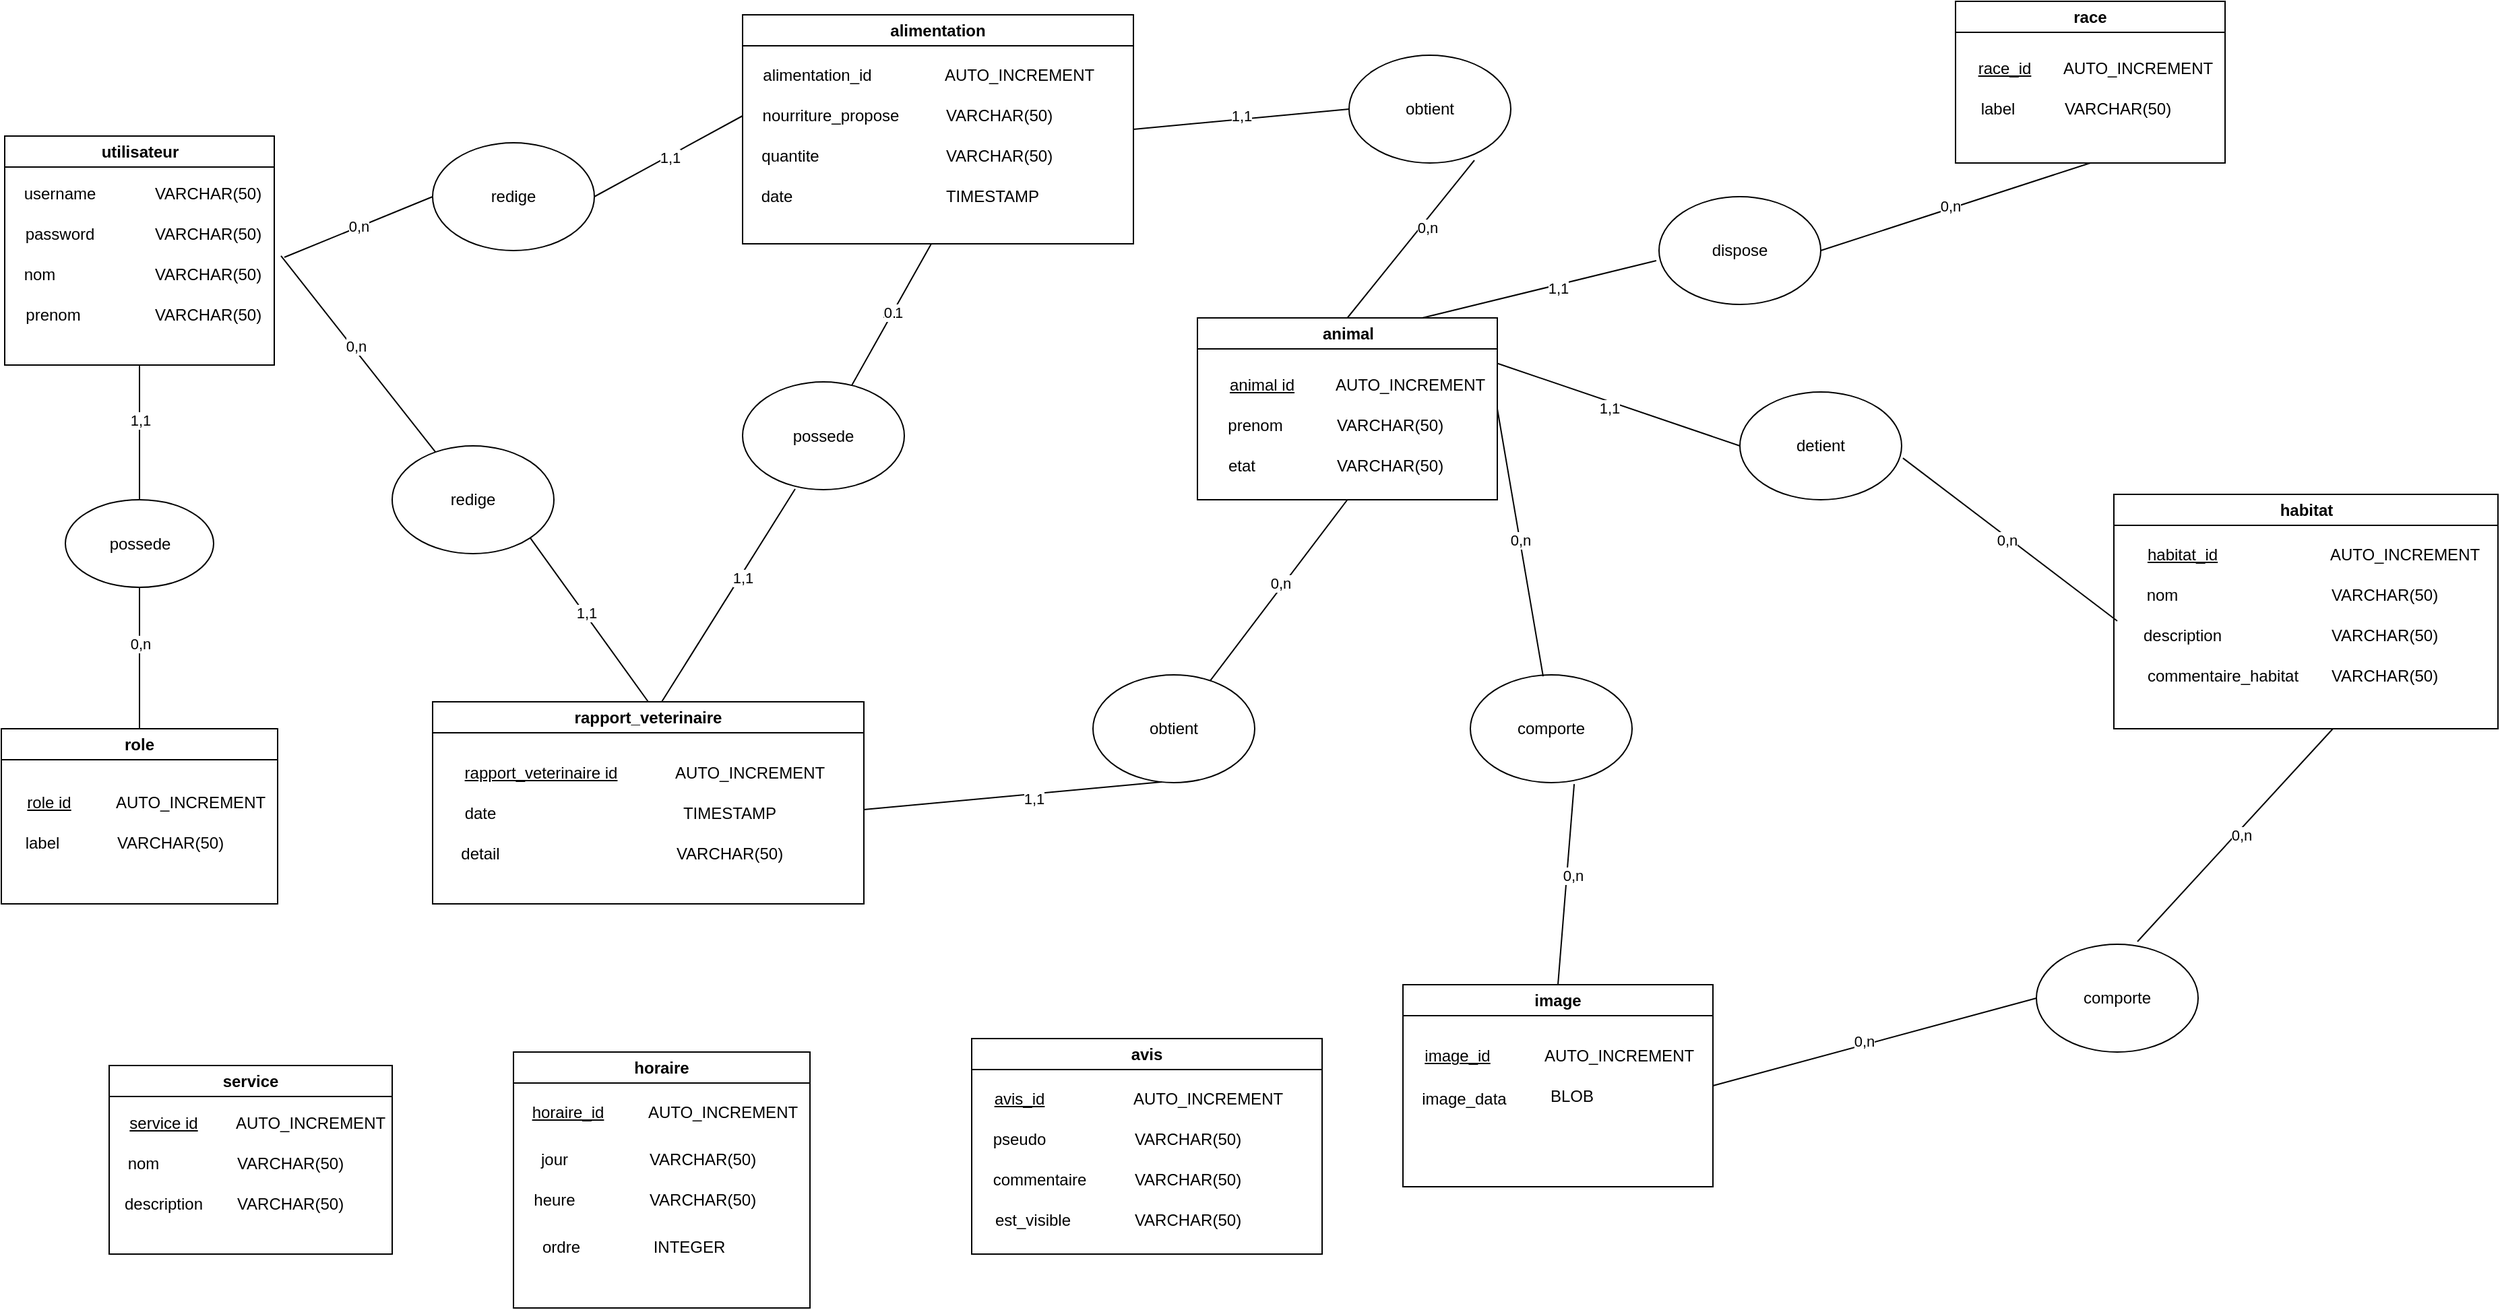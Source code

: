 <mxfile version="24.6.3" type="github">
  <diagram id="C5RBs43oDa-KdzZeNtuy" name="Page-1">
    <mxGraphModel dx="2074" dy="1142" grid="1" gridSize="10" guides="1" tooltips="1" connect="1" arrows="1" fold="1" page="1" pageScale="1" pageWidth="4681" pageHeight="3300" math="0" shadow="0">
      <root>
        <mxCell id="WIyWlLk6GJQsqaUBKTNV-0" />
        <mxCell id="WIyWlLk6GJQsqaUBKTNV-1" parent="WIyWlLk6GJQsqaUBKTNV-0" />
        <mxCell id="Gx_32QAgRP-pfGzvtidm-7" value="utilisateur" style="swimlane;whiteSpace=wrap;html=1;" parent="WIyWlLk6GJQsqaUBKTNV-1" vertex="1">
          <mxGeometry x="82.5" y="120" width="200" height="170" as="geometry" />
        </mxCell>
        <mxCell id="Gx_32QAgRP-pfGzvtidm-8" value="username" style="text;html=1;align=center;verticalAlign=middle;resizable=0;points=[];autosize=1;strokeColor=none;fillColor=none;" parent="Gx_32QAgRP-pfGzvtidm-7" vertex="1">
          <mxGeometry y="28" width="80" height="30" as="geometry" />
        </mxCell>
        <mxCell id="Gx_32QAgRP-pfGzvtidm-11" value="VARCHAR(50)" style="text;html=1;align=center;verticalAlign=middle;resizable=0;points=[];autosize=1;strokeColor=none;fillColor=none;" parent="Gx_32QAgRP-pfGzvtidm-7" vertex="1">
          <mxGeometry x="100" y="58" width="100" height="30" as="geometry" />
        </mxCell>
        <mxCell id="Gx_32QAgRP-pfGzvtidm-14" value="VARCHAR(50)" style="text;html=1;align=center;verticalAlign=middle;resizable=0;points=[];autosize=1;strokeColor=none;fillColor=none;" parent="Gx_32QAgRP-pfGzvtidm-7" vertex="1">
          <mxGeometry x="100" y="88" width="100" height="30" as="geometry" />
        </mxCell>
        <mxCell id="Gx_32QAgRP-pfGzvtidm-15" value="VARCHAR(50)" style="text;html=1;align=center;verticalAlign=middle;resizable=0;points=[];autosize=1;strokeColor=none;fillColor=none;" parent="Gx_32QAgRP-pfGzvtidm-7" vertex="1">
          <mxGeometry x="100" y="118" width="100" height="30" as="geometry" />
        </mxCell>
        <mxCell id="Gx_32QAgRP-pfGzvtidm-9" value="VARCHAR(50)" style="text;html=1;align=center;verticalAlign=middle;resizable=0;points=[];autosize=1;strokeColor=none;fillColor=none;" parent="Gx_32QAgRP-pfGzvtidm-7" vertex="1">
          <mxGeometry x="100" y="28" width="100" height="30" as="geometry" />
        </mxCell>
        <mxCell id="Gx_32QAgRP-pfGzvtidm-13" value="prenom" style="text;html=1;align=center;verticalAlign=middle;resizable=0;points=[];autosize=1;strokeColor=none;fillColor=none;" parent="Gx_32QAgRP-pfGzvtidm-7" vertex="1">
          <mxGeometry y="118" width="70" height="30" as="geometry" />
        </mxCell>
        <mxCell id="Gx_32QAgRP-pfGzvtidm-12" value="nom" style="text;html=1;align=center;verticalAlign=middle;resizable=0;points=[];autosize=1;strokeColor=none;fillColor=none;" parent="Gx_32QAgRP-pfGzvtidm-7" vertex="1">
          <mxGeometry y="88" width="50" height="30" as="geometry" />
        </mxCell>
        <mxCell id="Gx_32QAgRP-pfGzvtidm-10" value="&lt;div&gt;password&lt;/div&gt;" style="text;html=1;align=center;verticalAlign=middle;resizable=0;points=[];autosize=1;strokeColor=none;fillColor=none;" parent="Gx_32QAgRP-pfGzvtidm-7" vertex="1">
          <mxGeometry y="58" width="80" height="30" as="geometry" />
        </mxCell>
        <mxCell id="Gx_32QAgRP-pfGzvtidm-16" value="service" style="swimlane;whiteSpace=wrap;html=1;startSize=23;" parent="WIyWlLk6GJQsqaUBKTNV-1" vertex="1">
          <mxGeometry x="160" y="810" width="210" height="140" as="geometry" />
        </mxCell>
        <mxCell id="Gx_32QAgRP-pfGzvtidm-24" value="&lt;u&gt;service id&lt;/u&gt;" style="text;html=1;align=center;verticalAlign=middle;resizable=0;points=[];autosize=1;strokeColor=none;fillColor=none;" parent="Gx_32QAgRP-pfGzvtidm-16" vertex="1">
          <mxGeometry y="28" width="80" height="30" as="geometry" />
        </mxCell>
        <mxCell id="Gx_32QAgRP-pfGzvtidm-29" value="VARCHAR(50)" style="text;html=1;align=center;verticalAlign=middle;resizable=0;points=[];autosize=1;strokeColor=none;fillColor=none;" parent="Gx_32QAgRP-pfGzvtidm-16" vertex="1">
          <mxGeometry x="84" y="58" width="100" height="30" as="geometry" />
        </mxCell>
        <mxCell id="Gx_32QAgRP-pfGzvtidm-30" value="VARCHAR(50)" style="text;html=1;align=center;verticalAlign=middle;resizable=0;points=[];autosize=1;strokeColor=none;fillColor=none;" parent="Gx_32QAgRP-pfGzvtidm-16" vertex="1">
          <mxGeometry x="84" y="88" width="100" height="30" as="geometry" />
        </mxCell>
        <mxCell id="Gx_32QAgRP-pfGzvtidm-28" value="description" style="text;html=1;align=center;verticalAlign=middle;resizable=0;points=[];autosize=1;strokeColor=none;fillColor=none;" parent="Gx_32QAgRP-pfGzvtidm-16" vertex="1">
          <mxGeometry y="88" width="80" height="30" as="geometry" />
        </mxCell>
        <mxCell id="Gx_32QAgRP-pfGzvtidm-27" value="nom" style="text;html=1;align=center;verticalAlign=middle;resizable=0;points=[];autosize=1;strokeColor=none;fillColor=none;" parent="Gx_32QAgRP-pfGzvtidm-16" vertex="1">
          <mxGeometry y="58" width="50" height="30" as="geometry" />
        </mxCell>
        <mxCell id="Gx_32QAgRP-pfGzvtidm-25" value="AUTO_INCREMENT" style="text;html=1;align=center;verticalAlign=middle;resizable=0;points=[];autosize=1;strokeColor=none;fillColor=none;" parent="Gx_32QAgRP-pfGzvtidm-16" vertex="1">
          <mxGeometry x="84" y="28" width="130" height="30" as="geometry" />
        </mxCell>
        <mxCell id="Gx_32QAgRP-pfGzvtidm-17" value="role" style="swimlane;whiteSpace=wrap;html=1;" parent="WIyWlLk6GJQsqaUBKTNV-1" vertex="1">
          <mxGeometry x="80" y="560" width="205" height="130" as="geometry" />
        </mxCell>
        <mxCell id="Gx_32QAgRP-pfGzvtidm-19" value="&lt;u&gt;role id&lt;/u&gt;" style="text;html=1;align=center;verticalAlign=middle;resizable=0;points=[];autosize=1;strokeColor=none;fillColor=none;" parent="Gx_32QAgRP-pfGzvtidm-17" vertex="1">
          <mxGeometry x="5" y="40" width="60" height="30" as="geometry" />
        </mxCell>
        <mxCell id="Gx_32QAgRP-pfGzvtidm-20" value="AUTO_INCREMENT" style="text;html=1;align=center;verticalAlign=middle;resizable=0;points=[];autosize=1;strokeColor=none;fillColor=none;" parent="Gx_32QAgRP-pfGzvtidm-17" vertex="1">
          <mxGeometry x="75" y="40" width="130" height="30" as="geometry" />
        </mxCell>
        <mxCell id="Gx_32QAgRP-pfGzvtidm-21" value="label" style="text;html=1;align=center;verticalAlign=middle;resizable=0;points=[];autosize=1;strokeColor=none;fillColor=none;" parent="Gx_32QAgRP-pfGzvtidm-17" vertex="1">
          <mxGeometry x="5" y="70" width="50" height="30" as="geometry" />
        </mxCell>
        <mxCell id="Gx_32QAgRP-pfGzvtidm-23" value="VARCHAR(50)" style="text;html=1;align=center;verticalAlign=middle;resizable=0;points=[];autosize=1;strokeColor=none;fillColor=none;" parent="Gx_32QAgRP-pfGzvtidm-17" vertex="1">
          <mxGeometry x="75" y="70" width="100" height="30" as="geometry" />
        </mxCell>
        <mxCell id="Gx_32QAgRP-pfGzvtidm-18" value="rapport_veterinaire" style="swimlane;whiteSpace=wrap;html=1;" parent="WIyWlLk6GJQsqaUBKTNV-1" vertex="1">
          <mxGeometry x="400" y="540" width="320" height="150" as="geometry" />
        </mxCell>
        <mxCell id="Gx_32QAgRP-pfGzvtidm-32" value="date" style="text;html=1;align=center;verticalAlign=middle;resizable=0;points=[];autosize=1;strokeColor=none;fillColor=none;" parent="Gx_32QAgRP-pfGzvtidm-18" vertex="1">
          <mxGeometry x="10" y="68" width="50" height="30" as="geometry" />
        </mxCell>
        <mxCell id="Gx_32QAgRP-pfGzvtidm-31" value="&lt;u&gt;rapport_veterinaire id&lt;/u&gt;" style="text;html=1;align=center;verticalAlign=middle;resizable=0;points=[];autosize=1;strokeColor=none;fillColor=none;" parent="Gx_32QAgRP-pfGzvtidm-18" vertex="1">
          <mxGeometry x="10" y="38" width="140" height="30" as="geometry" />
        </mxCell>
        <mxCell id="Gx_32QAgRP-pfGzvtidm-34" value="AUTO_INCREMENT" style="text;html=1;align=center;verticalAlign=middle;resizable=0;points=[];autosize=1;strokeColor=none;fillColor=none;" parent="Gx_32QAgRP-pfGzvtidm-18" vertex="1">
          <mxGeometry x="170" y="38" width="130" height="30" as="geometry" />
        </mxCell>
        <mxCell id="Gx_32QAgRP-pfGzvtidm-35" value="TIMESTAMP" style="text;html=1;align=center;verticalAlign=middle;resizable=0;points=[];autosize=1;strokeColor=none;fillColor=none;" parent="Gx_32QAgRP-pfGzvtidm-18" vertex="1">
          <mxGeometry x="175" y="68" width="90" height="30" as="geometry" />
        </mxCell>
        <mxCell id="Gx_32QAgRP-pfGzvtidm-36" value="detail" style="text;html=1;align=center;verticalAlign=middle;resizable=0;points=[];autosize=1;strokeColor=none;fillColor=none;" parent="Gx_32QAgRP-pfGzvtidm-18" vertex="1">
          <mxGeometry x="10" y="98" width="50" height="30" as="geometry" />
        </mxCell>
        <mxCell id="Gx_32QAgRP-pfGzvtidm-37" value="VARCHAR(50)" style="text;html=1;align=center;verticalAlign=middle;resizable=0;points=[];autosize=1;strokeColor=none;fillColor=none;" parent="Gx_32QAgRP-pfGzvtidm-18" vertex="1">
          <mxGeometry x="170" y="98" width="100" height="30" as="geometry" />
        </mxCell>
        <mxCell id="Gx_32QAgRP-pfGzvtidm-38" value="animal" style="swimlane;whiteSpace=wrap;html=1;startSize=23;" parent="WIyWlLk6GJQsqaUBKTNV-1" vertex="1">
          <mxGeometry x="967.5" y="255" width="222.5" height="135" as="geometry" />
        </mxCell>
        <mxCell id="Gx_32QAgRP-pfGzvtidm-41" value="&lt;u&gt;animal id&lt;/u&gt;" style="text;html=1;align=center;verticalAlign=middle;resizable=0;points=[];autosize=1;strokeColor=none;fillColor=none;" parent="Gx_32QAgRP-pfGzvtidm-38" vertex="1">
          <mxGeometry x="12.5" y="35" width="70" height="30" as="geometry" />
        </mxCell>
        <mxCell id="Gx_32QAgRP-pfGzvtidm-42" value="AUTO_INCREMENT" style="text;html=1;align=center;verticalAlign=middle;resizable=0;points=[];autosize=1;strokeColor=none;fillColor=none;" parent="Gx_32QAgRP-pfGzvtidm-38" vertex="1">
          <mxGeometry x="92.5" y="35" width="130" height="30" as="geometry" />
        </mxCell>
        <mxCell id="Gx_32QAgRP-pfGzvtidm-44" value="etat" style="text;html=1;align=center;verticalAlign=middle;resizable=0;points=[];autosize=1;strokeColor=none;fillColor=none;" parent="Gx_32QAgRP-pfGzvtidm-38" vertex="1">
          <mxGeometry x="12.5" y="95" width="40" height="30" as="geometry" />
        </mxCell>
        <mxCell id="Gx_32QAgRP-pfGzvtidm-45" value="VARCHAR(50)" style="text;html=1;align=center;verticalAlign=middle;resizable=0;points=[];autosize=1;strokeColor=none;fillColor=none;" parent="Gx_32QAgRP-pfGzvtidm-38" vertex="1">
          <mxGeometry x="92.5" y="65" width="100" height="30" as="geometry" />
        </mxCell>
        <mxCell id="Gx_32QAgRP-pfGzvtidm-46" value="VARCHAR(50)" style="text;html=1;align=center;verticalAlign=middle;resizable=0;points=[];autosize=1;strokeColor=none;fillColor=none;" parent="Gx_32QAgRP-pfGzvtidm-38" vertex="1">
          <mxGeometry x="92.5" y="95" width="100" height="30" as="geometry" />
        </mxCell>
        <mxCell id="Gx_32QAgRP-pfGzvtidm-43" value="prenom" style="text;html=1;align=center;verticalAlign=middle;resizable=0;points=[];autosize=1;strokeColor=none;fillColor=none;" parent="Gx_32QAgRP-pfGzvtidm-38" vertex="1">
          <mxGeometry x="7.5" y="65" width="70" height="30" as="geometry" />
        </mxCell>
        <mxCell id="Gx_32QAgRP-pfGzvtidm-39" value="race" style="swimlane;whiteSpace=wrap;html=1;" parent="WIyWlLk6GJQsqaUBKTNV-1" vertex="1">
          <mxGeometry x="1530" y="20" width="200" height="120" as="geometry" />
        </mxCell>
        <mxCell id="Gx_32QAgRP-pfGzvtidm-48" value="label" style="text;html=1;align=center;verticalAlign=middle;resizable=0;points=[];autosize=1;strokeColor=none;fillColor=none;" parent="Gx_32QAgRP-pfGzvtidm-39" vertex="1">
          <mxGeometry x="6" y="65" width="50" height="30" as="geometry" />
        </mxCell>
        <mxCell id="Gx_32QAgRP-pfGzvtidm-47" value="&lt;u&gt;race_id&lt;/u&gt;" style="text;html=1;align=center;verticalAlign=middle;resizable=0;points=[];autosize=1;strokeColor=none;fillColor=none;" parent="Gx_32QAgRP-pfGzvtidm-39" vertex="1">
          <mxGeometry x="6" y="35" width="60" height="30" as="geometry" />
        </mxCell>
        <mxCell id="Gx_32QAgRP-pfGzvtidm-51" value="AUTO_INCREMENT" style="text;html=1;align=center;verticalAlign=middle;resizable=0;points=[];autosize=1;strokeColor=none;fillColor=none;" parent="Gx_32QAgRP-pfGzvtidm-39" vertex="1">
          <mxGeometry x="70" y="35" width="130" height="30" as="geometry" />
        </mxCell>
        <mxCell id="Gx_32QAgRP-pfGzvtidm-52" value="VARCHAR(50)" style="text;html=1;align=center;verticalAlign=middle;resizable=0;points=[];autosize=1;strokeColor=none;fillColor=none;" parent="Gx_32QAgRP-pfGzvtidm-39" vertex="1">
          <mxGeometry x="70" y="65" width="100" height="30" as="geometry" />
        </mxCell>
        <mxCell id="Gx_32QAgRP-pfGzvtidm-63" value="image" style="swimlane;whiteSpace=wrap;html=1;" parent="WIyWlLk6GJQsqaUBKTNV-1" vertex="1">
          <mxGeometry x="1120" y="750" width="230" height="150" as="geometry">
            <mxRectangle x="890" y="430" width="140" height="30" as="alternateBounds" />
          </mxGeometry>
        </mxCell>
        <mxCell id="Gx_32QAgRP-pfGzvtidm-64" value="&lt;u&gt;image_id&lt;/u&gt;" style="text;html=1;align=center;verticalAlign=middle;resizable=0;points=[];autosize=1;strokeColor=none;fillColor=none;" parent="Gx_32QAgRP-pfGzvtidm-63" vertex="1">
          <mxGeometry y="38" width="80" height="30" as="geometry" />
        </mxCell>
        <mxCell id="Gx_32QAgRP-pfGzvtidm-66" value="BLOB" style="text;html=1;align=center;verticalAlign=middle;resizable=0;points=[];autosize=1;strokeColor=none;fillColor=none;" parent="Gx_32QAgRP-pfGzvtidm-63" vertex="1">
          <mxGeometry x="95" y="68" width="60" height="30" as="geometry" />
        </mxCell>
        <mxCell id="Gx_32QAgRP-pfGzvtidm-67" value="AUTO_INCREMENT" style="text;html=1;align=center;verticalAlign=middle;resizable=0;points=[];autosize=1;strokeColor=none;fillColor=none;" parent="Gx_32QAgRP-pfGzvtidm-63" vertex="1">
          <mxGeometry x="95" y="38" width="130" height="30" as="geometry" />
        </mxCell>
        <mxCell id="Gx_32QAgRP-pfGzvtidm-65" value="image_data" style="text;html=1;align=center;verticalAlign=middle;resizable=0;points=[];autosize=1;strokeColor=none;fillColor=none;" parent="Gx_32QAgRP-pfGzvtidm-63" vertex="1">
          <mxGeometry y="70" width="90" height="30" as="geometry" />
        </mxCell>
        <mxCell id="Gx_32QAgRP-pfGzvtidm-40" value="habitat" style="swimlane;whiteSpace=wrap;html=1;" parent="WIyWlLk6GJQsqaUBKTNV-1" vertex="1">
          <mxGeometry x="1647.5" y="386" width="285" height="174" as="geometry" />
        </mxCell>
        <mxCell id="Gx_32QAgRP-pfGzvtidm-49" value="&lt;u&gt;habitat_id&lt;/u&gt;" style="text;html=1;align=center;verticalAlign=middle;resizable=0;points=[];autosize=1;strokeColor=none;fillColor=none;" parent="Gx_32QAgRP-pfGzvtidm-40" vertex="1">
          <mxGeometry x="10" y="30" width="80" height="30" as="geometry" />
        </mxCell>
        <mxCell id="Gx_32QAgRP-pfGzvtidm-53" value="AUTO_INCREMENT" style="text;html=1;align=center;verticalAlign=middle;resizable=0;points=[];autosize=1;strokeColor=none;fillColor=none;" parent="Gx_32QAgRP-pfGzvtidm-40" vertex="1">
          <mxGeometry x="150" y="30" width="130" height="30" as="geometry" />
        </mxCell>
        <mxCell id="Gx_32QAgRP-pfGzvtidm-54" value="nom" style="text;html=1;align=center;verticalAlign=middle;resizable=0;points=[];autosize=1;strokeColor=none;fillColor=none;" parent="Gx_32QAgRP-pfGzvtidm-40" vertex="1">
          <mxGeometry x="10" y="60" width="50" height="30" as="geometry" />
        </mxCell>
        <mxCell id="Gx_32QAgRP-pfGzvtidm-55" value="description" style="text;html=1;align=center;verticalAlign=middle;resizable=0;points=[];autosize=1;strokeColor=none;fillColor=none;" parent="Gx_32QAgRP-pfGzvtidm-40" vertex="1">
          <mxGeometry x="10" y="90" width="80" height="30" as="geometry" />
        </mxCell>
        <mxCell id="Gx_32QAgRP-pfGzvtidm-56" value="commentaire_habitat" style="text;html=1;align=center;verticalAlign=middle;resizable=0;points=[];autosize=1;strokeColor=none;fillColor=none;" parent="Gx_32QAgRP-pfGzvtidm-40" vertex="1">
          <mxGeometry x="10" y="120" width="140" height="30" as="geometry" />
        </mxCell>
        <mxCell id="Gx_32QAgRP-pfGzvtidm-61" value="VARCHAR(50)" style="text;html=1;align=center;verticalAlign=middle;resizable=0;points=[];autosize=1;strokeColor=none;fillColor=none;" parent="Gx_32QAgRP-pfGzvtidm-40" vertex="1">
          <mxGeometry x="150" y="120" width="100" height="30" as="geometry" />
        </mxCell>
        <mxCell id="Gx_32QAgRP-pfGzvtidm-60" value="VARCHAR(50)" style="text;html=1;align=center;verticalAlign=middle;resizable=0;points=[];autosize=1;strokeColor=none;fillColor=none;" parent="Gx_32QAgRP-pfGzvtidm-40" vertex="1">
          <mxGeometry x="150" y="90" width="100" height="30" as="geometry" />
        </mxCell>
        <mxCell id="Gx_32QAgRP-pfGzvtidm-62" value="VARCHAR(50)" style="text;html=1;align=center;verticalAlign=middle;resizable=0;points=[];autosize=1;strokeColor=none;fillColor=none;" parent="Gx_32QAgRP-pfGzvtidm-40" vertex="1">
          <mxGeometry x="150" y="60" width="100" height="30" as="geometry" />
        </mxCell>
        <mxCell id="Gx_32QAgRP-pfGzvtidm-68" value="avis" style="swimlane;whiteSpace=wrap;html=1;" parent="WIyWlLk6GJQsqaUBKTNV-1" vertex="1">
          <mxGeometry x="800" y="790" width="260" height="160" as="geometry" />
        </mxCell>
        <mxCell id="Gx_32QAgRP-pfGzvtidm-69" value="&lt;u&gt;avis_id&lt;/u&gt;" style="text;html=1;align=center;verticalAlign=middle;resizable=0;points=[];autosize=1;strokeColor=none;fillColor=none;" parent="Gx_32QAgRP-pfGzvtidm-68" vertex="1">
          <mxGeometry x="5" y="30" width="60" height="30" as="geometry" />
        </mxCell>
        <mxCell id="Gx_32QAgRP-pfGzvtidm-72" value="AUTO_INCREMENT" style="text;html=1;align=center;verticalAlign=middle;resizable=0;points=[];autosize=1;strokeColor=none;fillColor=none;" parent="Gx_32QAgRP-pfGzvtidm-68" vertex="1">
          <mxGeometry x="110" y="30" width="130" height="30" as="geometry" />
        </mxCell>
        <mxCell id="Gx_32QAgRP-pfGzvtidm-70" value="pseudo" style="text;html=1;align=center;verticalAlign=middle;resizable=0;points=[];autosize=1;strokeColor=none;fillColor=none;rotation=0;" parent="Gx_32QAgRP-pfGzvtidm-68" vertex="1">
          <mxGeometry y="60" width="70" height="30" as="geometry" />
        </mxCell>
        <mxCell id="Gx_32QAgRP-pfGzvtidm-71" value="commentaire" style="text;html=1;align=center;verticalAlign=middle;resizable=0;points=[];autosize=1;strokeColor=none;fillColor=none;" parent="Gx_32QAgRP-pfGzvtidm-68" vertex="1">
          <mxGeometry y="90" width="100" height="30" as="geometry" />
        </mxCell>
        <mxCell id="Gx_32QAgRP-pfGzvtidm-73" value="est_visible" style="text;html=1;align=center;verticalAlign=middle;resizable=0;points=[];autosize=1;strokeColor=none;fillColor=none;" parent="Gx_32QAgRP-pfGzvtidm-68" vertex="1">
          <mxGeometry x="5" y="120" width="80" height="30" as="geometry" />
        </mxCell>
        <mxCell id="Gx_32QAgRP-pfGzvtidm-76" value="VARCHAR(50)" style="text;html=1;align=center;verticalAlign=middle;resizable=0;points=[];autosize=1;strokeColor=none;fillColor=none;" parent="Gx_32QAgRP-pfGzvtidm-68" vertex="1">
          <mxGeometry x="110" y="60" width="100" height="30" as="geometry" />
        </mxCell>
        <mxCell id="Gx_32QAgRP-pfGzvtidm-75" value="VARCHAR(50)" style="text;html=1;align=center;verticalAlign=middle;resizable=0;points=[];autosize=1;strokeColor=none;fillColor=none;" parent="Gx_32QAgRP-pfGzvtidm-68" vertex="1">
          <mxGeometry x="110" y="90" width="100" height="30" as="geometry" />
        </mxCell>
        <mxCell id="Gx_32QAgRP-pfGzvtidm-74" value="VARCHAR(50)" style="text;html=1;align=center;verticalAlign=middle;resizable=0;points=[];autosize=1;strokeColor=none;fillColor=none;" parent="Gx_32QAgRP-pfGzvtidm-68" vertex="1">
          <mxGeometry x="110" y="120" width="100" height="30" as="geometry" />
        </mxCell>
        <mxCell id="Gx_32QAgRP-pfGzvtidm-79" value="alimentation" style="swimlane;whiteSpace=wrap;html=1;" parent="WIyWlLk6GJQsqaUBKTNV-1" vertex="1">
          <mxGeometry x="630" y="30" width="290" height="170" as="geometry" />
        </mxCell>
        <mxCell id="Gx_32QAgRP-pfGzvtidm-80" value="alimentation_id" style="text;html=1;align=center;verticalAlign=middle;resizable=0;points=[];autosize=1;strokeColor=none;fillColor=none;" parent="Gx_32QAgRP-pfGzvtidm-79" vertex="1">
          <mxGeometry y="30" width="110" height="30" as="geometry" />
        </mxCell>
        <mxCell id="Gx_32QAgRP-pfGzvtidm-81" value="AUTO_INCREMENT" style="text;html=1;align=center;verticalAlign=middle;resizable=0;points=[];autosize=1;strokeColor=none;fillColor=none;" parent="Gx_32QAgRP-pfGzvtidm-79" vertex="1">
          <mxGeometry x="140" y="30" width="130" height="30" as="geometry" />
        </mxCell>
        <mxCell id="Gx_32QAgRP-pfGzvtidm-82" value="nourriture_propose" style="text;html=1;align=center;verticalAlign=middle;resizable=0;points=[];autosize=1;strokeColor=none;fillColor=none;" parent="Gx_32QAgRP-pfGzvtidm-79" vertex="1">
          <mxGeometry y="60" width="130" height="30" as="geometry" />
        </mxCell>
        <mxCell id="Gx_32QAgRP-pfGzvtidm-83" value="VARCHAR(50)" style="text;html=1;align=center;verticalAlign=middle;resizable=0;points=[];autosize=1;strokeColor=none;fillColor=none;" parent="Gx_32QAgRP-pfGzvtidm-79" vertex="1">
          <mxGeometry x="140" y="60" width="100" height="30" as="geometry" />
        </mxCell>
        <mxCell id="Gx_32QAgRP-pfGzvtidm-84" value="quantite" style="text;html=1;align=center;verticalAlign=middle;resizable=0;points=[];autosize=1;strokeColor=none;fillColor=none;" parent="Gx_32QAgRP-pfGzvtidm-79" vertex="1">
          <mxGeometry y="90" width="70" height="30" as="geometry" />
        </mxCell>
        <mxCell id="Gx_32QAgRP-pfGzvtidm-85" value="VARCHAR(50)" style="text;html=1;align=center;verticalAlign=middle;resizable=0;points=[];autosize=1;strokeColor=none;fillColor=none;" parent="Gx_32QAgRP-pfGzvtidm-79" vertex="1">
          <mxGeometry x="140" y="90" width="100" height="30" as="geometry" />
        </mxCell>
        <mxCell id="Gx_32QAgRP-pfGzvtidm-86" value="date" style="text;html=1;align=center;verticalAlign=middle;resizable=0;points=[];autosize=1;strokeColor=none;fillColor=none;" parent="Gx_32QAgRP-pfGzvtidm-79" vertex="1">
          <mxGeometry y="120" width="50" height="30" as="geometry" />
        </mxCell>
        <mxCell id="PY_8za8JuoIm6AC52b_F-0" value="TIMESTAMP" style="text;html=1;align=center;verticalAlign=middle;resizable=0;points=[];autosize=1;strokeColor=none;fillColor=none;" parent="Gx_32QAgRP-pfGzvtidm-79" vertex="1">
          <mxGeometry x="140" y="120" width="90" height="30" as="geometry" />
        </mxCell>
        <mxCell id="Gx_32QAgRP-pfGzvtidm-94" value="possede" style="ellipse;whiteSpace=wrap;html=1;" parent="WIyWlLk6GJQsqaUBKTNV-1" vertex="1">
          <mxGeometry x="127.5" y="390" width="110" height="65" as="geometry" />
        </mxCell>
        <mxCell id="Gx_32QAgRP-pfGzvtidm-98" value="" style="endArrow=none;html=1;rounded=0;exitX=0.5;exitY=0;exitDx=0;exitDy=0;entryX=0.5;entryY=1;entryDx=0;entryDy=0;" parent="WIyWlLk6GJQsqaUBKTNV-1" source="Gx_32QAgRP-pfGzvtidm-17" target="Gx_32QAgRP-pfGzvtidm-94" edge="1">
          <mxGeometry width="50" height="50" relative="1" as="geometry">
            <mxPoint x="920" y="520" as="sourcePoint" />
            <mxPoint x="970" y="470" as="targetPoint" />
          </mxGeometry>
        </mxCell>
        <mxCell id="Gx_32QAgRP-pfGzvtidm-131" value="0,n" style="edgeLabel;html=1;align=center;verticalAlign=middle;resizable=0;points=[];" parent="Gx_32QAgRP-pfGzvtidm-98" vertex="1" connectable="0">
          <mxGeometry x="0.2" y="1" relative="1" as="geometry">
            <mxPoint x="1" as="offset" />
          </mxGeometry>
        </mxCell>
        <mxCell id="Gx_32QAgRP-pfGzvtidm-101" value="" style="endArrow=none;html=1;rounded=0;exitX=0.5;exitY=0;exitDx=0;exitDy=0;entryX=0.5;entryY=1;entryDx=0;entryDy=0;" parent="WIyWlLk6GJQsqaUBKTNV-1" source="Gx_32QAgRP-pfGzvtidm-94" target="Gx_32QAgRP-pfGzvtidm-7" edge="1">
          <mxGeometry width="50" height="50" relative="1" as="geometry">
            <mxPoint x="920" y="520" as="sourcePoint" />
            <mxPoint x="970" y="470" as="targetPoint" />
          </mxGeometry>
        </mxCell>
        <mxCell id="Gx_32QAgRP-pfGzvtidm-132" value="1,1" style="edgeLabel;html=1;align=center;verticalAlign=middle;resizable=0;points=[];" parent="Gx_32QAgRP-pfGzvtidm-101" vertex="1" connectable="0">
          <mxGeometry x="0.18" y="1" relative="1" as="geometry">
            <mxPoint x="1" as="offset" />
          </mxGeometry>
        </mxCell>
        <mxCell id="Gx_32QAgRP-pfGzvtidm-102" value="redige" style="ellipse;whiteSpace=wrap;html=1;" parent="WIyWlLk6GJQsqaUBKTNV-1" vertex="1">
          <mxGeometry x="370" y="350" width="120" height="80" as="geometry" />
        </mxCell>
        <mxCell id="Gx_32QAgRP-pfGzvtidm-104" value="" style="endArrow=none;html=1;rounded=0;exitX=0.5;exitY=0;exitDx=0;exitDy=0;entryX=1;entryY=1;entryDx=0;entryDy=0;" parent="WIyWlLk6GJQsqaUBKTNV-1" source="Gx_32QAgRP-pfGzvtidm-18" target="Gx_32QAgRP-pfGzvtidm-102" edge="1">
          <mxGeometry width="50" height="50" relative="1" as="geometry">
            <mxPoint x="920" y="520" as="sourcePoint" />
            <mxPoint x="970" y="470" as="targetPoint" />
          </mxGeometry>
        </mxCell>
        <mxCell id="Gx_32QAgRP-pfGzvtidm-134" value="1,1" style="edgeLabel;html=1;align=center;verticalAlign=middle;resizable=0;points=[];" parent="Gx_32QAgRP-pfGzvtidm-104" vertex="1" connectable="0">
          <mxGeometry x="0.073" y="-1" relative="1" as="geometry">
            <mxPoint as="offset" />
          </mxGeometry>
        </mxCell>
        <mxCell id="Gx_32QAgRP-pfGzvtidm-105" value="" style="endArrow=none;html=1;rounded=0;entryX=1.05;entryY=0.033;entryDx=0;entryDy=0;entryPerimeter=0;" parent="WIyWlLk6GJQsqaUBKTNV-1" source="Gx_32QAgRP-pfGzvtidm-102" target="Gx_32QAgRP-pfGzvtidm-14" edge="1">
          <mxGeometry width="50" height="50" relative="1" as="geometry">
            <mxPoint x="920" y="520" as="sourcePoint" />
            <mxPoint x="970" y="470" as="targetPoint" />
          </mxGeometry>
        </mxCell>
        <mxCell id="Gx_32QAgRP-pfGzvtidm-133" value="0,n" style="edgeLabel;html=1;align=center;verticalAlign=middle;resizable=0;points=[];" parent="Gx_32QAgRP-pfGzvtidm-105" vertex="1" connectable="0">
          <mxGeometry x="0.061" y="-2" relative="1" as="geometry">
            <mxPoint as="offset" />
          </mxGeometry>
        </mxCell>
        <mxCell id="Gx_32QAgRP-pfGzvtidm-106" value="obtient" style="ellipse;whiteSpace=wrap;html=1;" parent="WIyWlLk6GJQsqaUBKTNV-1" vertex="1">
          <mxGeometry x="890" y="520" width="120" height="80" as="geometry" />
        </mxCell>
        <mxCell id="Gx_32QAgRP-pfGzvtidm-107" value="" style="endArrow=none;html=1;rounded=0;exitX=0.5;exitY=0;exitDx=0;exitDy=0;entryX=0.425;entryY=0.994;entryDx=0;entryDy=0;entryPerimeter=0;" parent="WIyWlLk6GJQsqaUBKTNV-1" target="Gx_32QAgRP-pfGzvtidm-106" edge="1">
          <mxGeometry width="50" height="50" relative="1" as="geometry">
            <mxPoint x="720" y="620" as="sourcePoint" />
            <mxPoint x="980" y="550" as="targetPoint" />
          </mxGeometry>
        </mxCell>
        <mxCell id="Gx_32QAgRP-pfGzvtidm-135" value="1,1" style="edgeLabel;html=1;align=center;verticalAlign=middle;resizable=0;points=[];" parent="Gx_32QAgRP-pfGzvtidm-107" vertex="1" connectable="0">
          <mxGeometry x="0.139" y="-2" relative="1" as="geometry">
            <mxPoint y="1" as="offset" />
          </mxGeometry>
        </mxCell>
        <mxCell id="Gx_32QAgRP-pfGzvtidm-108" value="" style="endArrow=none;html=1;rounded=0;exitX=0.5;exitY=1;exitDx=0;exitDy=0;" parent="WIyWlLk6GJQsqaUBKTNV-1" source="Gx_32QAgRP-pfGzvtidm-38" target="Gx_32QAgRP-pfGzvtidm-106" edge="1">
          <mxGeometry width="50" height="50" relative="1" as="geometry">
            <mxPoint x="920" y="520" as="sourcePoint" />
            <mxPoint x="970" y="470" as="targetPoint" />
          </mxGeometry>
        </mxCell>
        <mxCell id="Gx_32QAgRP-pfGzvtidm-136" value="0,n" style="edgeLabel;html=1;align=center;verticalAlign=middle;resizable=0;points=[];" parent="Gx_32QAgRP-pfGzvtidm-108" vertex="1" connectable="0">
          <mxGeometry x="-0.056" y="-3" relative="1" as="geometry">
            <mxPoint as="offset" />
          </mxGeometry>
        </mxCell>
        <mxCell id="Gx_32QAgRP-pfGzvtidm-109" value="redige" style="ellipse;whiteSpace=wrap;html=1;" parent="WIyWlLk6GJQsqaUBKTNV-1" vertex="1">
          <mxGeometry x="400" y="125" width="120" height="80" as="geometry" />
        </mxCell>
        <mxCell id="Gx_32QAgRP-pfGzvtidm-110" value="" style="endArrow=none;html=1;rounded=0;exitX=1;exitY=0.5;exitDx=0;exitDy=0;entryX=0;entryY=0.5;entryDx=0;entryDy=0;entryPerimeter=0;" parent="WIyWlLk6GJQsqaUBKTNV-1" source="Gx_32QAgRP-pfGzvtidm-109" target="Gx_32QAgRP-pfGzvtidm-82" edge="1">
          <mxGeometry width="50" height="50" relative="1" as="geometry">
            <mxPoint x="920" y="520" as="sourcePoint" />
            <mxPoint x="970" y="470" as="targetPoint" />
          </mxGeometry>
        </mxCell>
        <mxCell id="Gx_32QAgRP-pfGzvtidm-113" value="1,1" style="edgeLabel;html=1;align=center;verticalAlign=middle;resizable=0;points=[];" parent="Gx_32QAgRP-pfGzvtidm-110" vertex="1" connectable="0">
          <mxGeometry x="0.006" y="-1" relative="1" as="geometry">
            <mxPoint as="offset" />
          </mxGeometry>
        </mxCell>
        <mxCell id="Gx_32QAgRP-pfGzvtidm-111" value="" style="endArrow=none;html=1;rounded=0;exitX=0;exitY=0.5;exitDx=0;exitDy=0;" parent="WIyWlLk6GJQsqaUBKTNV-1" source="Gx_32QAgRP-pfGzvtidm-109" edge="1">
          <mxGeometry width="50" height="50" relative="1" as="geometry">
            <mxPoint x="920" y="520" as="sourcePoint" />
            <mxPoint x="290" y="210" as="targetPoint" />
          </mxGeometry>
        </mxCell>
        <mxCell id="Gx_32QAgRP-pfGzvtidm-112" value="0,n" style="edgeLabel;html=1;align=center;verticalAlign=middle;resizable=0;points=[];" parent="Gx_32QAgRP-pfGzvtidm-111" vertex="1" connectable="0">
          <mxGeometry x="-0.01" y="-1" relative="1" as="geometry">
            <mxPoint as="offset" />
          </mxGeometry>
        </mxCell>
        <mxCell id="Gx_32QAgRP-pfGzvtidm-114" value="possede" style="ellipse;whiteSpace=wrap;html=1;" parent="WIyWlLk6GJQsqaUBKTNV-1" vertex="1">
          <mxGeometry x="630" y="302.5" width="120" height="80" as="geometry" />
        </mxCell>
        <mxCell id="Gx_32QAgRP-pfGzvtidm-115" value="" style="endArrow=none;html=1;rounded=0;" parent="WIyWlLk6GJQsqaUBKTNV-1" source="Gx_32QAgRP-pfGzvtidm-114" edge="1">
          <mxGeometry width="50" height="50" relative="1" as="geometry">
            <mxPoint x="710" y="300" as="sourcePoint" />
            <mxPoint x="770" y="200" as="targetPoint" />
          </mxGeometry>
        </mxCell>
        <mxCell id="Gx_32QAgRP-pfGzvtidm-117" value="1,1" style="edgeLabel;html=1;align=center;verticalAlign=middle;resizable=0;points=[];" parent="Gx_32QAgRP-pfGzvtidm-115" vertex="1" connectable="0">
          <mxGeometry x="0.029" y="1" relative="1" as="geometry">
            <mxPoint as="offset" />
          </mxGeometry>
        </mxCell>
        <mxCell id="0TEWWvbF_GHZRG7z3nIJ-0" value="0." style="edgeLabel;html=1;align=center;verticalAlign=middle;resizable=0;points=[];" parent="Gx_32QAgRP-pfGzvtidm-115" vertex="1" connectable="0">
          <mxGeometry x="-0.013" y="2" relative="1" as="geometry">
            <mxPoint y="-1" as="offset" />
          </mxGeometry>
        </mxCell>
        <mxCell id="Gx_32QAgRP-pfGzvtidm-116" value="" style="endArrow=none;html=1;rounded=0;entryX=0.325;entryY=0.994;entryDx=0;entryDy=0;entryPerimeter=0;" parent="WIyWlLk6GJQsqaUBKTNV-1" target="Gx_32QAgRP-pfGzvtidm-114" edge="1">
          <mxGeometry width="50" height="50" relative="1" as="geometry">
            <mxPoint x="570" y="540" as="sourcePoint" />
            <mxPoint x="970" y="470" as="targetPoint" />
          </mxGeometry>
        </mxCell>
        <mxCell id="Gx_32QAgRP-pfGzvtidm-118" value="1,1" style="edgeLabel;html=1;align=center;verticalAlign=middle;resizable=0;points=[];" parent="Gx_32QAgRP-pfGzvtidm-116" vertex="1" connectable="0">
          <mxGeometry x="0.163" y="-2" relative="1" as="geometry">
            <mxPoint y="-1" as="offset" />
          </mxGeometry>
        </mxCell>
        <mxCell id="Gx_32QAgRP-pfGzvtidm-121" value="obtient" style="ellipse;whiteSpace=wrap;html=1;" parent="WIyWlLk6GJQsqaUBKTNV-1" vertex="1">
          <mxGeometry x="1080" y="60" width="120" height="80" as="geometry" />
        </mxCell>
        <mxCell id="Gx_32QAgRP-pfGzvtidm-122" value="" style="endArrow=none;html=1;rounded=0;entryX=0.775;entryY=0.975;entryDx=0;entryDy=0;entryPerimeter=0;exitX=0.5;exitY=0;exitDx=0;exitDy=0;" parent="WIyWlLk6GJQsqaUBKTNV-1" source="Gx_32QAgRP-pfGzvtidm-38" target="Gx_32QAgRP-pfGzvtidm-121" edge="1">
          <mxGeometry width="50" height="50" relative="1" as="geometry">
            <mxPoint x="920" y="520" as="sourcePoint" />
            <mxPoint x="970" y="470" as="targetPoint" />
          </mxGeometry>
        </mxCell>
        <mxCell id="Gx_32QAgRP-pfGzvtidm-125" value="0,n" style="edgeLabel;html=1;align=center;verticalAlign=middle;resizable=0;points=[];" parent="Gx_32QAgRP-pfGzvtidm-122" vertex="1" connectable="0">
          <mxGeometry x="0.186" y="-4" relative="1" as="geometry">
            <mxPoint as="offset" />
          </mxGeometry>
        </mxCell>
        <mxCell id="Gx_32QAgRP-pfGzvtidm-123" value="" style="endArrow=none;html=1;rounded=0;entryX=0;entryY=0.5;entryDx=0;entryDy=0;exitX=1;exitY=0.5;exitDx=0;exitDy=0;" parent="WIyWlLk6GJQsqaUBKTNV-1" source="Gx_32QAgRP-pfGzvtidm-79" target="Gx_32QAgRP-pfGzvtidm-121" edge="1">
          <mxGeometry width="50" height="50" relative="1" as="geometry">
            <mxPoint x="920" y="520" as="sourcePoint" />
            <mxPoint x="970" y="470" as="targetPoint" />
          </mxGeometry>
        </mxCell>
        <mxCell id="Gx_32QAgRP-pfGzvtidm-124" value="1,1" style="edgeLabel;html=1;align=center;verticalAlign=middle;resizable=0;points=[];" parent="Gx_32QAgRP-pfGzvtidm-123" vertex="1" connectable="0">
          <mxGeometry x="0.004" y="3" relative="1" as="geometry">
            <mxPoint as="offset" />
          </mxGeometry>
        </mxCell>
        <mxCell id="Gx_32QAgRP-pfGzvtidm-126" value="comporte" style="ellipse;whiteSpace=wrap;html=1;" parent="WIyWlLk6GJQsqaUBKTNV-1" vertex="1">
          <mxGeometry x="1170" y="520" width="120" height="80" as="geometry" />
        </mxCell>
        <mxCell id="Gx_32QAgRP-pfGzvtidm-127" value="" style="endArrow=none;html=1;rounded=0;exitX=0.5;exitY=0;exitDx=0;exitDy=0;entryX=0.642;entryY=1.013;entryDx=0;entryDy=0;entryPerimeter=0;" parent="WIyWlLk6GJQsqaUBKTNV-1" source="Gx_32QAgRP-pfGzvtidm-63" target="Gx_32QAgRP-pfGzvtidm-126" edge="1">
          <mxGeometry width="50" height="50" relative="1" as="geometry">
            <mxPoint x="920" y="520" as="sourcePoint" />
            <mxPoint x="970" y="470" as="targetPoint" />
          </mxGeometry>
        </mxCell>
        <mxCell id="Gx_32QAgRP-pfGzvtidm-130" value="0,n" style="edgeLabel;html=1;align=center;verticalAlign=middle;resizable=0;points=[];" parent="Gx_32QAgRP-pfGzvtidm-127" vertex="1" connectable="0">
          <mxGeometry x="0.094" y="-4" relative="1" as="geometry">
            <mxPoint as="offset" />
          </mxGeometry>
        </mxCell>
        <mxCell id="Gx_32QAgRP-pfGzvtidm-128" value="" style="endArrow=none;html=1;rounded=0;entryX=0.45;entryY=0.013;entryDx=0;entryDy=0;entryPerimeter=0;exitX=1;exitY=0.5;exitDx=0;exitDy=0;" parent="WIyWlLk6GJQsqaUBKTNV-1" source="Gx_32QAgRP-pfGzvtidm-38" target="Gx_32QAgRP-pfGzvtidm-126" edge="1">
          <mxGeometry width="50" height="50" relative="1" as="geometry">
            <mxPoint x="920" y="520" as="sourcePoint" />
            <mxPoint x="970" y="470" as="targetPoint" />
          </mxGeometry>
        </mxCell>
        <mxCell id="Gx_32QAgRP-pfGzvtidm-129" value="0,n" style="edgeLabel;html=1;align=center;verticalAlign=middle;resizable=0;points=[];" parent="Gx_32QAgRP-pfGzvtidm-128" vertex="1" connectable="0">
          <mxGeometry x="-0.019" relative="1" as="geometry">
            <mxPoint as="offset" />
          </mxGeometry>
        </mxCell>
        <mxCell id="Gx_32QAgRP-pfGzvtidm-138" value="dispose" style="ellipse;whiteSpace=wrap;html=1;" parent="WIyWlLk6GJQsqaUBKTNV-1" vertex="1">
          <mxGeometry x="1310" y="165" width="120" height="80" as="geometry" />
        </mxCell>
        <mxCell id="Gx_32QAgRP-pfGzvtidm-140" value="" style="endArrow=none;html=1;rounded=0;entryX=-0.017;entryY=0.594;entryDx=0;entryDy=0;entryPerimeter=0;exitX=0.75;exitY=0;exitDx=0;exitDy=0;" parent="WIyWlLk6GJQsqaUBKTNV-1" source="Gx_32QAgRP-pfGzvtidm-38" target="Gx_32QAgRP-pfGzvtidm-138" edge="1">
          <mxGeometry width="50" height="50" relative="1" as="geometry">
            <mxPoint x="1190" y="289" as="sourcePoint" />
            <mxPoint x="970" y="290" as="targetPoint" />
          </mxGeometry>
        </mxCell>
        <mxCell id="Gx_32QAgRP-pfGzvtidm-147" value="1,1" style="edgeLabel;html=1;align=center;verticalAlign=middle;resizable=0;points=[];" parent="Gx_32QAgRP-pfGzvtidm-140" vertex="1" connectable="0">
          <mxGeometry x="0.155" y="-2" relative="1" as="geometry">
            <mxPoint as="offset" />
          </mxGeometry>
        </mxCell>
        <mxCell id="Gx_32QAgRP-pfGzvtidm-141" value="" style="endArrow=none;html=1;rounded=0;entryX=1;entryY=0.5;entryDx=0;entryDy=0;exitX=0.5;exitY=1;exitDx=0;exitDy=0;" parent="WIyWlLk6GJQsqaUBKTNV-1" source="Gx_32QAgRP-pfGzvtidm-39" target="Gx_32QAgRP-pfGzvtidm-138" edge="1">
          <mxGeometry width="50" height="50" relative="1" as="geometry">
            <mxPoint x="920" y="340" as="sourcePoint" />
            <mxPoint x="970" y="290" as="targetPoint" />
          </mxGeometry>
        </mxCell>
        <mxCell id="Gx_32QAgRP-pfGzvtidm-148" value="0,n" style="edgeLabel;html=1;align=center;verticalAlign=middle;resizable=0;points=[];" parent="Gx_32QAgRP-pfGzvtidm-141" vertex="1" connectable="0">
          <mxGeometry x="0.035" y="-2" relative="1" as="geometry">
            <mxPoint as="offset" />
          </mxGeometry>
        </mxCell>
        <mxCell id="Gx_32QAgRP-pfGzvtidm-142" value="detient" style="ellipse;whiteSpace=wrap;html=1;" parent="WIyWlLk6GJQsqaUBKTNV-1" vertex="1">
          <mxGeometry x="1370" y="310" width="120" height="80" as="geometry" />
        </mxCell>
        <mxCell id="Gx_32QAgRP-pfGzvtidm-143" value="" style="endArrow=none;html=1;rounded=0;entryX=1;entryY=0.25;entryDx=0;entryDy=0;exitX=0;exitY=0.5;exitDx=0;exitDy=0;" parent="WIyWlLk6GJQsqaUBKTNV-1" source="Gx_32QAgRP-pfGzvtidm-142" target="Gx_32QAgRP-pfGzvtidm-38" edge="1">
          <mxGeometry width="50" height="50" relative="1" as="geometry">
            <mxPoint x="920" y="340" as="sourcePoint" />
            <mxPoint x="970" y="290" as="targetPoint" />
          </mxGeometry>
        </mxCell>
        <mxCell id="Gx_32QAgRP-pfGzvtidm-145" value="1,1" style="edgeLabel;html=1;align=center;verticalAlign=middle;resizable=0;points=[];" parent="Gx_32QAgRP-pfGzvtidm-143" vertex="1" connectable="0">
          <mxGeometry x="0.064" y="4" relative="1" as="geometry">
            <mxPoint as="offset" />
          </mxGeometry>
        </mxCell>
        <mxCell id="Gx_32QAgRP-pfGzvtidm-144" value="" style="endArrow=none;html=1;rounded=0;exitX=1.008;exitY=0.613;exitDx=0;exitDy=0;exitPerimeter=0;" parent="WIyWlLk6GJQsqaUBKTNV-1" source="Gx_32QAgRP-pfGzvtidm-142" edge="1">
          <mxGeometry width="50" height="50" relative="1" as="geometry">
            <mxPoint x="920" y="340" as="sourcePoint" />
            <mxPoint x="1650" y="480" as="targetPoint" />
          </mxGeometry>
        </mxCell>
        <mxCell id="Gx_32QAgRP-pfGzvtidm-146" value="0,n" style="edgeLabel;html=1;align=center;verticalAlign=middle;resizable=0;points=[];" parent="Gx_32QAgRP-pfGzvtidm-144" vertex="1" connectable="0">
          <mxGeometry x="-0.017" y="-2" relative="1" as="geometry">
            <mxPoint as="offset" />
          </mxGeometry>
        </mxCell>
        <mxCell id="Gx_32QAgRP-pfGzvtidm-149" value="comporte" style="ellipse;whiteSpace=wrap;html=1;" parent="WIyWlLk6GJQsqaUBKTNV-1" vertex="1">
          <mxGeometry x="1590" y="720" width="120" height="80" as="geometry" />
        </mxCell>
        <mxCell id="Gx_32QAgRP-pfGzvtidm-150" value="" style="endArrow=none;html=1;rounded=0;exitX=0.625;exitY=-0.025;exitDx=0;exitDy=0;exitPerimeter=0;" parent="WIyWlLk6GJQsqaUBKTNV-1" source="Gx_32QAgRP-pfGzvtidm-149" edge="1">
          <mxGeometry width="50" height="50" relative="1" as="geometry">
            <mxPoint x="920" y="520" as="sourcePoint" />
            <mxPoint x="1810" y="560" as="targetPoint" />
          </mxGeometry>
        </mxCell>
        <mxCell id="Gx_32QAgRP-pfGzvtidm-153" value="0,n" style="edgeLabel;html=1;align=center;verticalAlign=middle;resizable=0;points=[];" parent="Gx_32QAgRP-pfGzvtidm-150" vertex="1" connectable="0">
          <mxGeometry x="0.028" y="-3" relative="1" as="geometry">
            <mxPoint as="offset" />
          </mxGeometry>
        </mxCell>
        <mxCell id="Gx_32QAgRP-pfGzvtidm-151" value="" style="endArrow=none;html=1;rounded=0;entryX=0;entryY=0.5;entryDx=0;entryDy=0;exitX=1;exitY=0.5;exitDx=0;exitDy=0;" parent="WIyWlLk6GJQsqaUBKTNV-1" source="Gx_32QAgRP-pfGzvtidm-63" target="Gx_32QAgRP-pfGzvtidm-149" edge="1">
          <mxGeometry width="50" height="50" relative="1" as="geometry">
            <mxPoint x="1360" y="820" as="sourcePoint" />
            <mxPoint x="970" y="470" as="targetPoint" />
          </mxGeometry>
        </mxCell>
        <mxCell id="Gx_32QAgRP-pfGzvtidm-152" value="0,n" style="edgeLabel;html=1;align=center;verticalAlign=middle;resizable=0;points=[];" parent="Gx_32QAgRP-pfGzvtidm-151" vertex="1" connectable="0">
          <mxGeometry x="-0.061" y="3" relative="1" as="geometry">
            <mxPoint as="offset" />
          </mxGeometry>
        </mxCell>
        <mxCell id="pQnQ59RHWRA4wzcn_7xl-0" value="horaire" style="swimlane;whiteSpace=wrap;html=1;" vertex="1" parent="WIyWlLk6GJQsqaUBKTNV-1">
          <mxGeometry x="460" y="800" width="220" height="190" as="geometry" />
        </mxCell>
        <mxCell id="pQnQ59RHWRA4wzcn_7xl-1" value="&lt;u&gt;horaire_id&lt;/u&gt;" style="text;html=1;align=center;verticalAlign=middle;resizable=0;points=[];autosize=1;strokeColor=none;fillColor=none;" vertex="1" parent="pQnQ59RHWRA4wzcn_7xl-0">
          <mxGeometry y="30" width="80" height="30" as="geometry" />
        </mxCell>
        <mxCell id="pQnQ59RHWRA4wzcn_7xl-2" value="AUTO_INCREMENT" style="text;html=1;align=center;verticalAlign=middle;resizable=0;points=[];autosize=1;strokeColor=none;fillColor=none;" vertex="1" parent="pQnQ59RHWRA4wzcn_7xl-0">
          <mxGeometry x="90" y="30" width="130" height="30" as="geometry" />
        </mxCell>
        <mxCell id="pQnQ59RHWRA4wzcn_7xl-5" value="jour" style="text;html=1;align=center;verticalAlign=middle;resizable=0;points=[];autosize=1;strokeColor=none;fillColor=none;" vertex="1" parent="pQnQ59RHWRA4wzcn_7xl-0">
          <mxGeometry x="10" y="65" width="40" height="30" as="geometry" />
        </mxCell>
        <mxCell id="pQnQ59RHWRA4wzcn_7xl-6" value="heure" style="text;html=1;align=center;verticalAlign=middle;resizable=0;points=[];autosize=1;strokeColor=none;fillColor=none;" vertex="1" parent="pQnQ59RHWRA4wzcn_7xl-0">
          <mxGeometry y="95" width="60" height="30" as="geometry" />
        </mxCell>
        <mxCell id="pQnQ59RHWRA4wzcn_7xl-7" value="VARCHAR(50)" style="text;html=1;align=center;verticalAlign=middle;resizable=0;points=[];autosize=1;strokeColor=none;fillColor=none;" vertex="1" parent="pQnQ59RHWRA4wzcn_7xl-0">
          <mxGeometry x="90" y="65" width="100" height="30" as="geometry" />
        </mxCell>
        <mxCell id="pQnQ59RHWRA4wzcn_7xl-8" value="VARCHAR(50)" style="text;html=1;align=center;verticalAlign=middle;resizable=0;points=[];autosize=1;strokeColor=none;fillColor=none;" vertex="1" parent="pQnQ59RHWRA4wzcn_7xl-0">
          <mxGeometry x="90" y="95" width="100" height="30" as="geometry" />
        </mxCell>
        <mxCell id="pQnQ59RHWRA4wzcn_7xl-9" value="ordre" style="text;html=1;align=center;verticalAlign=middle;resizable=0;points=[];autosize=1;strokeColor=none;fillColor=none;" vertex="1" parent="pQnQ59RHWRA4wzcn_7xl-0">
          <mxGeometry x="10" y="130" width="50" height="30" as="geometry" />
        </mxCell>
        <mxCell id="pQnQ59RHWRA4wzcn_7xl-10" value="INTEGER" style="text;html=1;align=center;verticalAlign=middle;resizable=0;points=[];autosize=1;strokeColor=none;fillColor=none;" vertex="1" parent="pQnQ59RHWRA4wzcn_7xl-0">
          <mxGeometry x="90" y="130" width="80" height="30" as="geometry" />
        </mxCell>
      </root>
    </mxGraphModel>
  </diagram>
</mxfile>
